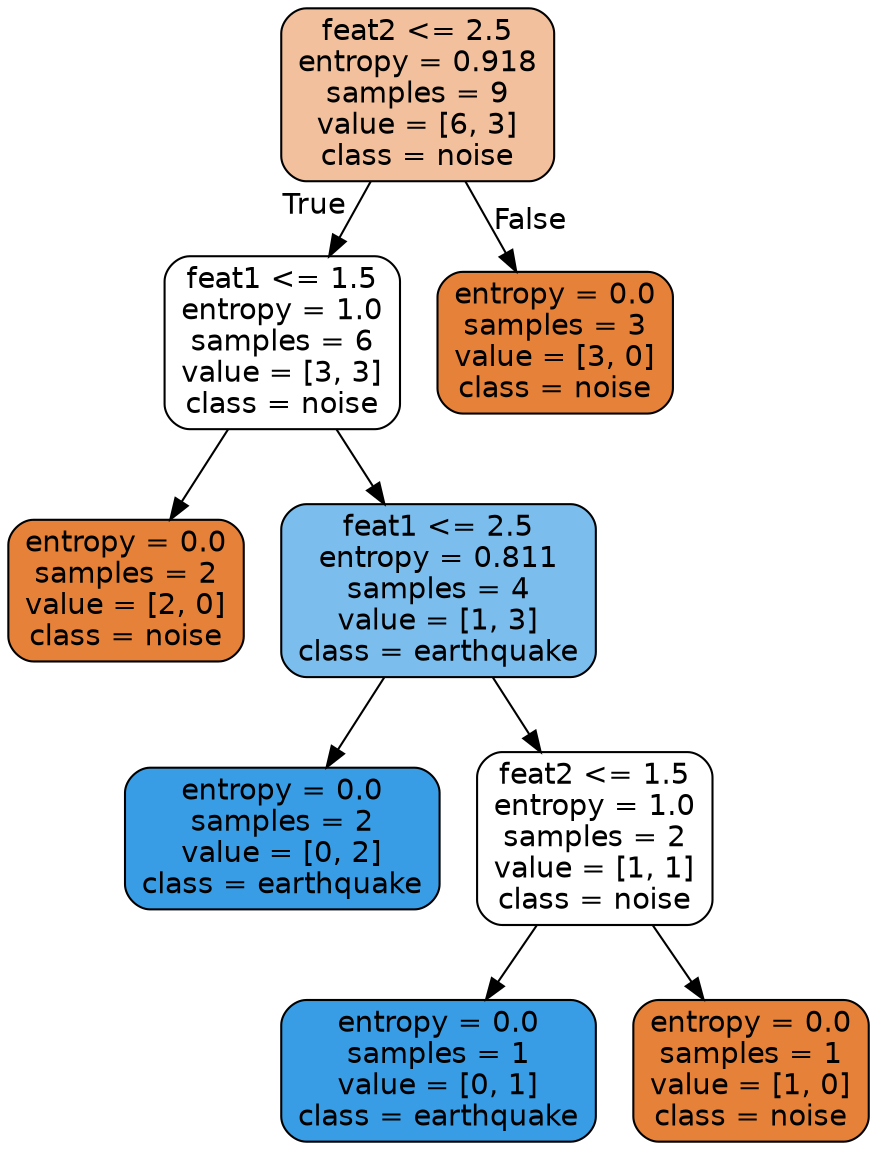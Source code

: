 digraph Tree {
node [shape=box, style="filled, rounded", color="black", fontname=helvetica] ;
edge [fontname=helvetica] ;
0 [label="feat2 <= 2.5\nentropy = 0.918\nsamples = 9\nvalue = [6, 3]\nclass = noise", fillcolor="#e581397f"] ;
1 [label="feat1 <= 1.5\nentropy = 1.0\nsamples = 6\nvalue = [3, 3]\nclass = noise", fillcolor="#e5813900"] ;
0 -> 1 [labeldistance=2.5, labelangle=45, headlabel="True"] ;
2 [label="entropy = 0.0\nsamples = 2\nvalue = [2, 0]\nclass = noise", fillcolor="#e58139ff"] ;
1 -> 2 ;
3 [label="feat1 <= 2.5\nentropy = 0.811\nsamples = 4\nvalue = [1, 3]\nclass = earthquake", fillcolor="#399de5aa"] ;
1 -> 3 ;
4 [label="entropy = 0.0\nsamples = 2\nvalue = [0, 2]\nclass = earthquake", fillcolor="#399de5ff"] ;
3 -> 4 ;
5 [label="feat2 <= 1.5\nentropy = 1.0\nsamples = 2\nvalue = [1, 1]\nclass = noise", fillcolor="#e5813900"] ;
3 -> 5 ;
6 [label="entropy = 0.0\nsamples = 1\nvalue = [0, 1]\nclass = earthquake", fillcolor="#399de5ff"] ;
5 -> 6 ;
7 [label="entropy = 0.0\nsamples = 1\nvalue = [1, 0]\nclass = noise", fillcolor="#e58139ff"] ;
5 -> 7 ;
8 [label="entropy = 0.0\nsamples = 3\nvalue = [3, 0]\nclass = noise", fillcolor="#e58139ff"] ;
0 -> 8 [labeldistance=2.5, labelangle=-45, headlabel="False"] ;
}